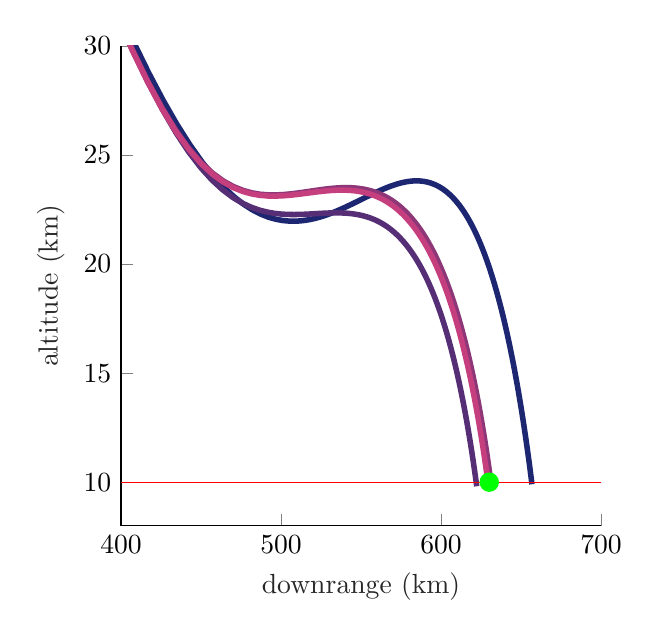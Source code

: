 % This file was created by matlab2tikz.
%
%The latest updates can be retrieved from
%  http://www.mathworks.com/matlabcentral/fileexchange/22022-matlab2tikz-matlab2tikz
%where you can also make suggestions and rate matlab2tikz.
%
\definecolor{mycolor1}{rgb}{0.114,0.149,0.443}%
\definecolor{mycolor2}{rgb}{0.334,0.182,0.46}%
\definecolor{mycolor3}{rgb}{0.554,0.215,0.476}%
\definecolor{mycolor4}{rgb}{0.774,0.248,0.493}%
%
\begin{tikzpicture}

\begin{axis}[%
width=2.4in,
height=2.4in,
at={(1.011in,0.642in)},
scale only axis,
xmin=400,
xmax=700,
xlabel style={font=\color{white!15!black}},
xlabel={downrange (km)},
ymin=8,
ymax=30,
ylabel style={font=\color{white!15!black}},
ylabel={altitude (km)},
axis background/.style={fill=white},
axis x line*=bottom,
axis y line*=left
]
\addplot [color=mycolor1, line width=2.0pt, forget plot]
  table[row sep=crcr]{%
0	125\\
10.876	121.894\\
21.773	118.813\\
32.689	115.758\\
43.625	112.729\\
54.58	109.726\\
65.556	106.748\\
76.55	103.797\\
87.564	100.871\\
98.597	97.972\\
109.649	95.099\\
120.719	92.252\\
131.809	89.432\\
142.917	86.638\\
154.043	83.871\\
165.187	81.13\\
176.349	78.417\\
187.528	75.73\\
198.725	73.071\\
209.937	70.439\\
221.165	67.835\\
232.408	65.259\\
243.663	62.712\\
254.929	60.195\\
266.203	57.709\\
277.481	55.255\\
288.758	52.835\\
300.027	50.452\\
311.278	48.11\\
322.498	45.813\\
333.669	43.567\\
344.771	41.38\\
355.773	39.263\\
366.642	37.226\\
377.333	35.283\\
387.799	33.45\\
397.984	31.742\\
407.833	30.174\\
417.292	28.757\\
426.317	27.501\\
434.872	26.407\\
442.937	25.472\\
450.513	24.688\\
457.618	24.04\\
464.284	23.511\\
470.548	23.085\\
476.44	22.748\\
481.993	22.486\\
487.236	22.288\\
492.197	22.145\\
496.902	22.048\\
501.372	21.989\\
505.63	21.963\\
509.693	21.963\\
513.578	21.986\\
517.301	22.027\\
520.875	22.082\\
524.311	22.15\\
527.62	22.227\\
530.813	22.311\\
533.898	22.4\\
536.882	22.493\\
539.773	22.588\\
542.577	22.685\\
545.3	22.781\\
547.947	22.876\\
550.522	22.97\\
553.03	23.061\\
555.475	23.149\\
557.86	23.233\\
560.189	23.312\\
562.464	23.387\\
564.689	23.457\\
566.865	23.521\\
568.996	23.58\\
571.082	23.632\\
573.127	23.678\\
575.132	23.718\\
577.099	23.751\\
579.029	23.776\\
580.924	23.795\\
582.784	23.807\\
584.613	23.811\\
586.409	23.807\\
588.175	23.796\\
589.912	23.777\\
591.62	23.751\\
593.301	23.716\\
594.955	23.674\\
596.583	23.624\\
598.186	23.566\\
599.764	23.5\\
601.319	23.426\\
602.85	23.343\\
604.358	23.253\\
605.844	23.155\\
607.309	23.048\\
608.752	22.934\\
610.174	22.811\\
611.576	22.681\\
612.958	22.542\\
614.32	22.396\\
615.663	22.241\\
616.986	22.079\\
618.291	21.909\\
619.577	21.731\\
620.846	21.546\\
622.096	21.353\\
623.328	21.152\\
624.542	20.944\\
625.739	20.728\\
626.919	20.505\\
628.082	20.275\\
629.228	20.038\\
630.357	19.794\\
631.469	19.542\\
632.565	19.284\\
633.644	19.02\\
634.707	18.749\\
635.754	18.471\\
636.784	18.187\\
637.799	17.897\\
638.797	17.601\\
639.78	17.299\\
640.746	16.991\\
641.697	16.678\\
642.632	16.359\\
643.552	16.035\\
644.456	15.706\\
645.344	15.372\\
646.217	15.033\\
647.074	14.69\\
647.916	14.343\\
648.742	13.991\\
649.554	13.635\\
650.35	13.276\\
651.13	12.913\\
651.896	12.547\\
652.646	12.177\\
653.382	11.805\\
654.102	11.429\\
654.808	11.052\\
655.498	10.672\\
656.174	10.289\\
656.835	9.905\\
};
\addplot [color=mycolor2, line width=2.0pt, forget plot]
  table[row sep=crcr]{%
0	125\\
10.876	121.894\\
21.773	118.813\\
32.689	115.758\\
43.625	112.729\\
54.58	109.726\\
65.556	106.748\\
76.55	103.797\\
87.564	100.871\\
98.597	97.972\\
109.649	95.099\\
120.719	92.252\\
131.809	89.432\\
142.917	86.638\\
154.043	83.87\\
165.187	81.13\\
176.349	78.416\\
187.528	75.729\\
198.724	73.069\\
209.936	70.436\\
221.163	67.831\\
232.404	65.254\\
243.658	62.705\\
254.922	60.185\\
266.193	57.694\\
277.467	55.234\\
288.738	52.805\\
299.998	50.411\\
311.237	48.053\\
322.442	45.736\\
333.593	43.464\\
344.667	41.245\\
355.634	39.088\\
366.459	37.007\\
377.097	35.016\\
387.5	33.136\\
397.616	31.386\\
407.389	29.787\\
416.769	28.355\\
425.713	27.104\\
434.189	26.036\\
442.18	25.149\\
449.689	24.43\\
456.74	23.857\\
463.362	23.409\\
469.588	23.064\\
475.447	22.804\\
480.97	22.613\\
486.187	22.476\\
491.124	22.383\\
495.805	22.322\\
500.253	22.287\\
504.488	22.27\\
508.529	22.267\\
512.392	22.273\\
516.091	22.284\\
519.639	22.298\\
523.048	22.313\\
526.329	22.326\\
529.49	22.336\\
532.54	22.342\\
535.487	22.343\\
538.337	22.338\\
541.096	22.327\\
543.771	22.309\\
546.364	22.283\\
548.883	22.25\\
551.329	22.209\\
553.707	22.16\\
556.021	22.102\\
558.274	22.037\\
560.468	21.962\\
562.606	21.879\\
564.69	21.787\\
566.723	21.687\\
568.706	21.578\\
570.642	21.46\\
572.533	21.333\\
574.379	21.198\\
576.183	21.054\\
577.945	20.902\\
579.668	20.741\\
581.352	20.572\\
582.998	20.394\\
584.608	20.208\\
586.183	20.014\\
587.723	19.811\\
589.229	19.601\\
590.702	19.382\\
592.144	19.156\\
593.553	18.922\\
594.932	18.68\\
596.282	18.431\\
597.601	18.174\\
598.892	17.911\\
600.154	17.64\\
601.389	17.362\\
602.596	17.077\\
603.776	16.785\\
604.93	16.487\\
606.058	16.183\\
607.16	15.872\\
608.238	15.555\\
609.29	15.233\\
610.318	14.904\\
611.321	14.57\\
612.301	14.231\\
613.258	13.887\\
614.191	13.537\\
615.102	13.183\\
615.99	12.824\\
616.855	12.461\\
617.699	12.093\\
618.521	11.722\\
619.322	11.347\\
620.102	10.968\\
620.86	10.586\\
621.599	10.201\\
622.317	9.813\\
};
\addplot [color=mycolor3, line width=2.0pt, forget plot]
  table[row sep=crcr]{%
0	125\\
10.876	121.894\\
21.773	118.813\\
32.689	115.758\\
43.625	112.729\\
54.58	109.726\\
65.556	106.748\\
76.55	103.797\\
87.564	100.871\\
98.597	97.972\\
109.649	95.099\\
120.719	92.252\\
131.809	89.432\\
142.917	86.638\\
154.043	83.87\\
165.187	81.13\\
176.349	78.416\\
187.528	75.729\\
198.723	73.069\\
209.935	70.436\\
221.163	67.831\\
232.404	65.253\\
243.658	62.704\\
254.921	60.183\\
266.192	57.692\\
277.466	55.231\\
288.737	52.802\\
299.997	50.406\\
311.235	48.047\\
322.439	45.727\\
333.588	43.452\\
344.661	41.229\\
355.626	39.069\\
366.447	36.983\\
377.083	34.99\\
387.485	33.108\\
397.601	31.36\\
407.383	29.77\\
416.782	28.358\\
425.762	27.139\\
434.293	26.121\\
442.36	25.299\\
449.962	24.656\\
457.115	24.169\\
463.844	23.809\\
470.18	23.551\\
476.152	23.375\\
481.79	23.261\\
487.124	23.196\\
492.181	23.168\\
496.985	23.166\\
501.558	23.183\\
505.92	23.213\\
510.09	23.25\\
514.084	23.291\\
517.916	23.333\\
521.599	23.373\\
525.144	23.41\\
528.562	23.442\\
531.861	23.467\\
535.049	23.486\\
538.135	23.497\\
541.123	23.5\\
544.021	23.494\\
546.834	23.48\\
549.565	23.456\\
552.221	23.423\\
554.804	23.381\\
557.318	23.329\\
559.767	23.268\\
562.154	23.197\\
564.481	23.117\\
566.75	23.027\\
568.965	22.928\\
571.127	22.819\\
573.239	22.7\\
575.301	22.573\\
577.317	22.435\\
579.287	22.289\\
581.213	22.134\\
583.096	21.969\\
584.937	21.795\\
586.738	21.613\\
588.5	21.422\\
590.224	21.222\\
591.91	21.013\\
593.56	20.796\\
595.174	20.571\\
596.754	20.338\\
598.299	20.096\\
599.812	19.846\\
601.291	19.589\\
602.739	19.324\\
604.155	19.051\\
605.541	18.771\\
606.896	18.484\\
608.221	18.19\\
609.516	17.888\\
610.783	17.58\\
612.022	17.266\\
613.232	16.945\\
614.415	16.618\\
615.57	16.284\\
616.699	15.945\\
617.801	15.601\\
618.876	15.25\\
619.926	14.895\\
620.951	14.534\\
621.95	14.169\\
622.925	13.798\\
623.875	13.424\\
624.801	13.045\\
625.702	12.662\\
626.581	12.276\\
627.436	11.885\\
628.267	11.492\\
629.077	11.095\\
629.863	10.695\\
630.628	10.293\\
631.371	9.888\\
};
\addplot [color=mycolor4, line width=2.0pt, forget plot]
  table[row sep=crcr]{%
0	125\\
10.876	121.894\\
21.773	118.813\\
32.689	115.758\\
43.625	112.729\\
54.58	109.726\\
65.556	106.748\\
76.55	103.797\\
87.564	100.871\\
98.597	97.972\\
109.649	95.099\\
120.719	92.252\\
131.809	89.432\\
142.917	86.638\\
154.043	83.87\\
165.187	81.13\\
176.349	78.416\\
187.528	75.729\\
198.723	73.069\\
209.935	70.436\\
221.163	67.831\\
232.404	65.253\\
243.658	62.704\\
254.921	60.183\\
266.192	57.692\\
277.466	55.231\\
288.737	52.802\\
299.996	50.406\\
311.235	48.046\\
322.438	45.725\\
333.587	43.449\\
344.659	41.225\\
355.623	39.063\\
366.443	36.974\\
377.075	34.977\\
387.473	33.091\\
397.585	31.339\\
407.359	29.744\\
416.751	28.327\\
425.722	27.104\\
434.243	26.082\\
442.298	25.256\\
449.887	24.611\\
457.028	24.122\\
463.746	23.76\\
470.07	23.502\\
476.031	23.325\\
481.658	23.211\\
486.981	23.145\\
492.025	23.115\\
496.816	23.112\\
501.377	23.126\\
505.726	23.152\\
509.884	23.185\\
513.865	23.221\\
517.684	23.258\\
521.353	23.293\\
524.885	23.324\\
528.29	23.35\\
531.576	23.369\\
534.751	23.382\\
537.823	23.386\\
540.799	23.383\\
543.683	23.371\\
546.482	23.35\\
549.201	23.32\\
551.843	23.28\\
554.412	23.232\\
556.912	23.174\\
559.347	23.106\\
561.72	23.029\\
564.032	22.943\\
566.288	22.847\\
568.488	22.741\\
570.635	22.627\\
572.732	22.502\\
574.78	22.369\\
576.78	22.226\\
578.735	22.074\\
580.645	21.913\\
582.512	21.743\\
584.338	21.565\\
586.123	21.377\\
587.869	21.181\\
589.576	20.976\\
591.247	20.763\\
592.88	20.541\\
594.478	20.311\\
596.041	20.073\\
597.57	19.827\\
599.065	19.573\\
600.528	19.311\\
601.958	19.042\\
603.357	18.766\\
604.726	18.482\\
606.063	18.191\\
607.371	17.893\\
608.649	17.589\\
609.899	17.277\\
611.12	16.96\\
612.313	16.636\\
613.478	16.305\\
614.616	15.969\\
615.727	15.628\\
616.812	15.281\\
617.87	14.928\\
618.903	14.57\\
619.91	14.208\\
620.892	13.84\\
621.849	13.468\\
622.782	13.092\\
623.691	12.712\\
624.576	12.328\\
625.437	11.94\\
626.275	11.549\\
627.09	11.154\\
627.883	10.757\\
628.653	10.357\\
629.402	9.954\\
};
\addplot [color=red, forget plot]
  table[row sep=crcr]{%
0	10\\
800	10\\
};
\addplot [color=green, draw=none, mark size=3.3pt, mark=*, mark options={solid, green}, forget plot]
  table[row sep=crcr]{%
630.124	10\\
};
\end{axis}
\end{tikzpicture}%